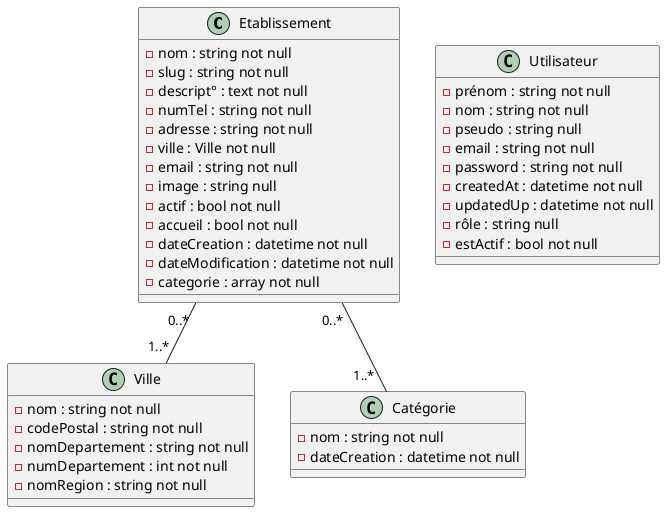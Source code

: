 @startuml
'https://plantuml.com/class-diagram

class Etablissement {

-nom : string not null
-slug : string not null
-descript° : text not null
-numTel : string not null
-adresse : string not null
-ville : Ville not null
-email : string not null
-image : string null
-actif : bool not null
-accueil : bool not null
-dateCreation : datetime not null
-dateModification : datetime not null
-categorie : array not null

}

class Ville {

-nom : string not null
-codePostal : string not null
-nomDepartement : string not null
-numDepartement : int not null
-nomRegion : string not null

}

class Catégorie {

-nom : string not null
-dateCreation : datetime not null

}

class Utilisateur {

-prénom : string not null
-nom : string not null
-pseudo : string null
-email : string not null
-password : string not null
-createdAt : datetime not null
-updatedUp : datetime not null
-rôle : string null
-estActif : bool not null

}

Etablissement "0..* " -- "1..*  "Catégorie
Etablissement "0..* "-- "1..*"Ville
@enduml